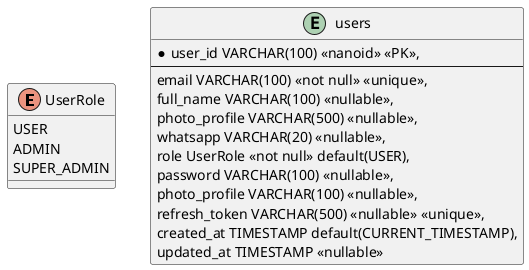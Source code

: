 @startuml

enum UserRole {
    USER
    ADMIN
    SUPER_ADMIN
}

entity "users" as User {
        *user_id VARCHAR(100) <<nanoid>> <<PK>>,
        --
        email VARCHAR(100) <<not null>> <<unique>>,
        full_name VARCHAR(100) <<nullable>>,
        photo_profile VARCHAR(500) <<nullable>>,
        whatsapp VARCHAR(20) <<nullable>>,
        role UserRole <<not null>> default(USER),
        password VARCHAR(100) <<nullable>>,
        photo_profile VARCHAR(100) <<nullable>>,
        refresh_token VARCHAR(500) <<nullable>> <<unique>>,
        created_at TIMESTAMP default(CURRENT_TIMESTAMP),
        updated_at TIMESTAMP <<nullable>>
}

@enduml